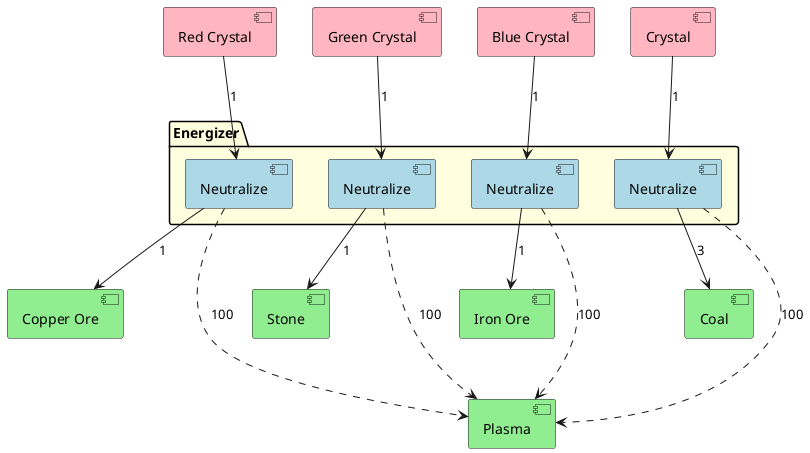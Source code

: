 @startuml

hide methods
hide fields
hide circle

[Red Crystal] as RC #lightpink
[Green Crystal] as GC #lightpink
[Blue Crystal] as BC #lightpink
[Crystal] as C #lightpink

[Iron Ore] as FE #lightgreen
[Copper Ore] as CU #lightgreen
[Stone] as S #lightgreen
[Coal] as Ca #lightgreen
[Plasma] as PA #lightgreen

package Energizer #lightyellow {
[Neutralize] as NR #lightblue
[Neutralize] as NG #lightblue
[Neutralize] as NB #lightblue
[Neutralize] as NC #lightblue
}



RC --> NR : 1
GC --> NG : 1
BC --> NB : 1
C --> NC : 1

NR --> CU : 1
NG --> S : 1
NB --> FE : 1
NC --> Ca : 3

NR ...> PA : 100
NG ...> PA : 100
NB ...> PA : 100
NC ...> PA : 100
@enduml